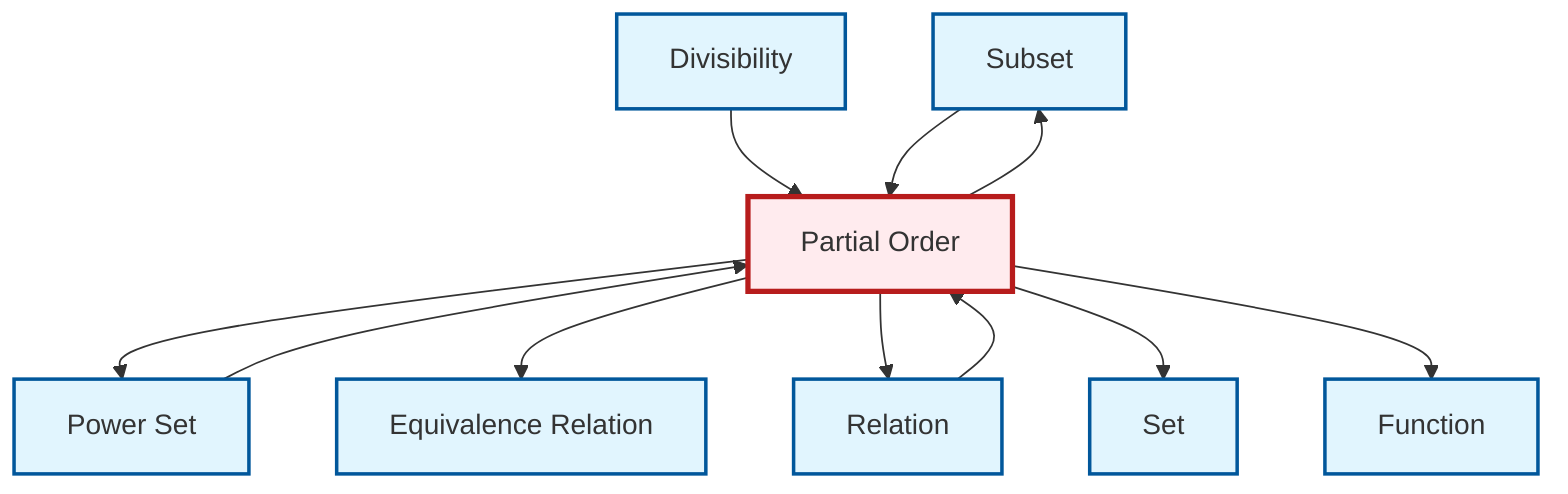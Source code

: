 graph TD
    classDef definition fill:#e1f5fe,stroke:#01579b,stroke-width:2px
    classDef theorem fill:#f3e5f5,stroke:#4a148c,stroke-width:2px
    classDef axiom fill:#fff3e0,stroke:#e65100,stroke-width:2px
    classDef example fill:#e8f5e9,stroke:#1b5e20,stroke-width:2px
    classDef current fill:#ffebee,stroke:#b71c1c,stroke-width:3px
    def-subset["Subset"]:::definition
    def-relation["Relation"]:::definition
    def-set["Set"]:::definition
    def-divisibility["Divisibility"]:::definition
    def-partial-order["Partial Order"]:::definition
    def-function["Function"]:::definition
    def-power-set["Power Set"]:::definition
    def-equivalence-relation["Equivalence Relation"]:::definition
    def-relation --> def-partial-order
    def-divisibility --> def-partial-order
    def-partial-order --> def-power-set
    def-partial-order --> def-equivalence-relation
    def-power-set --> def-partial-order
    def-partial-order --> def-subset
    def-partial-order --> def-relation
    def-partial-order --> def-set
    def-subset --> def-partial-order
    def-partial-order --> def-function
    class def-partial-order current